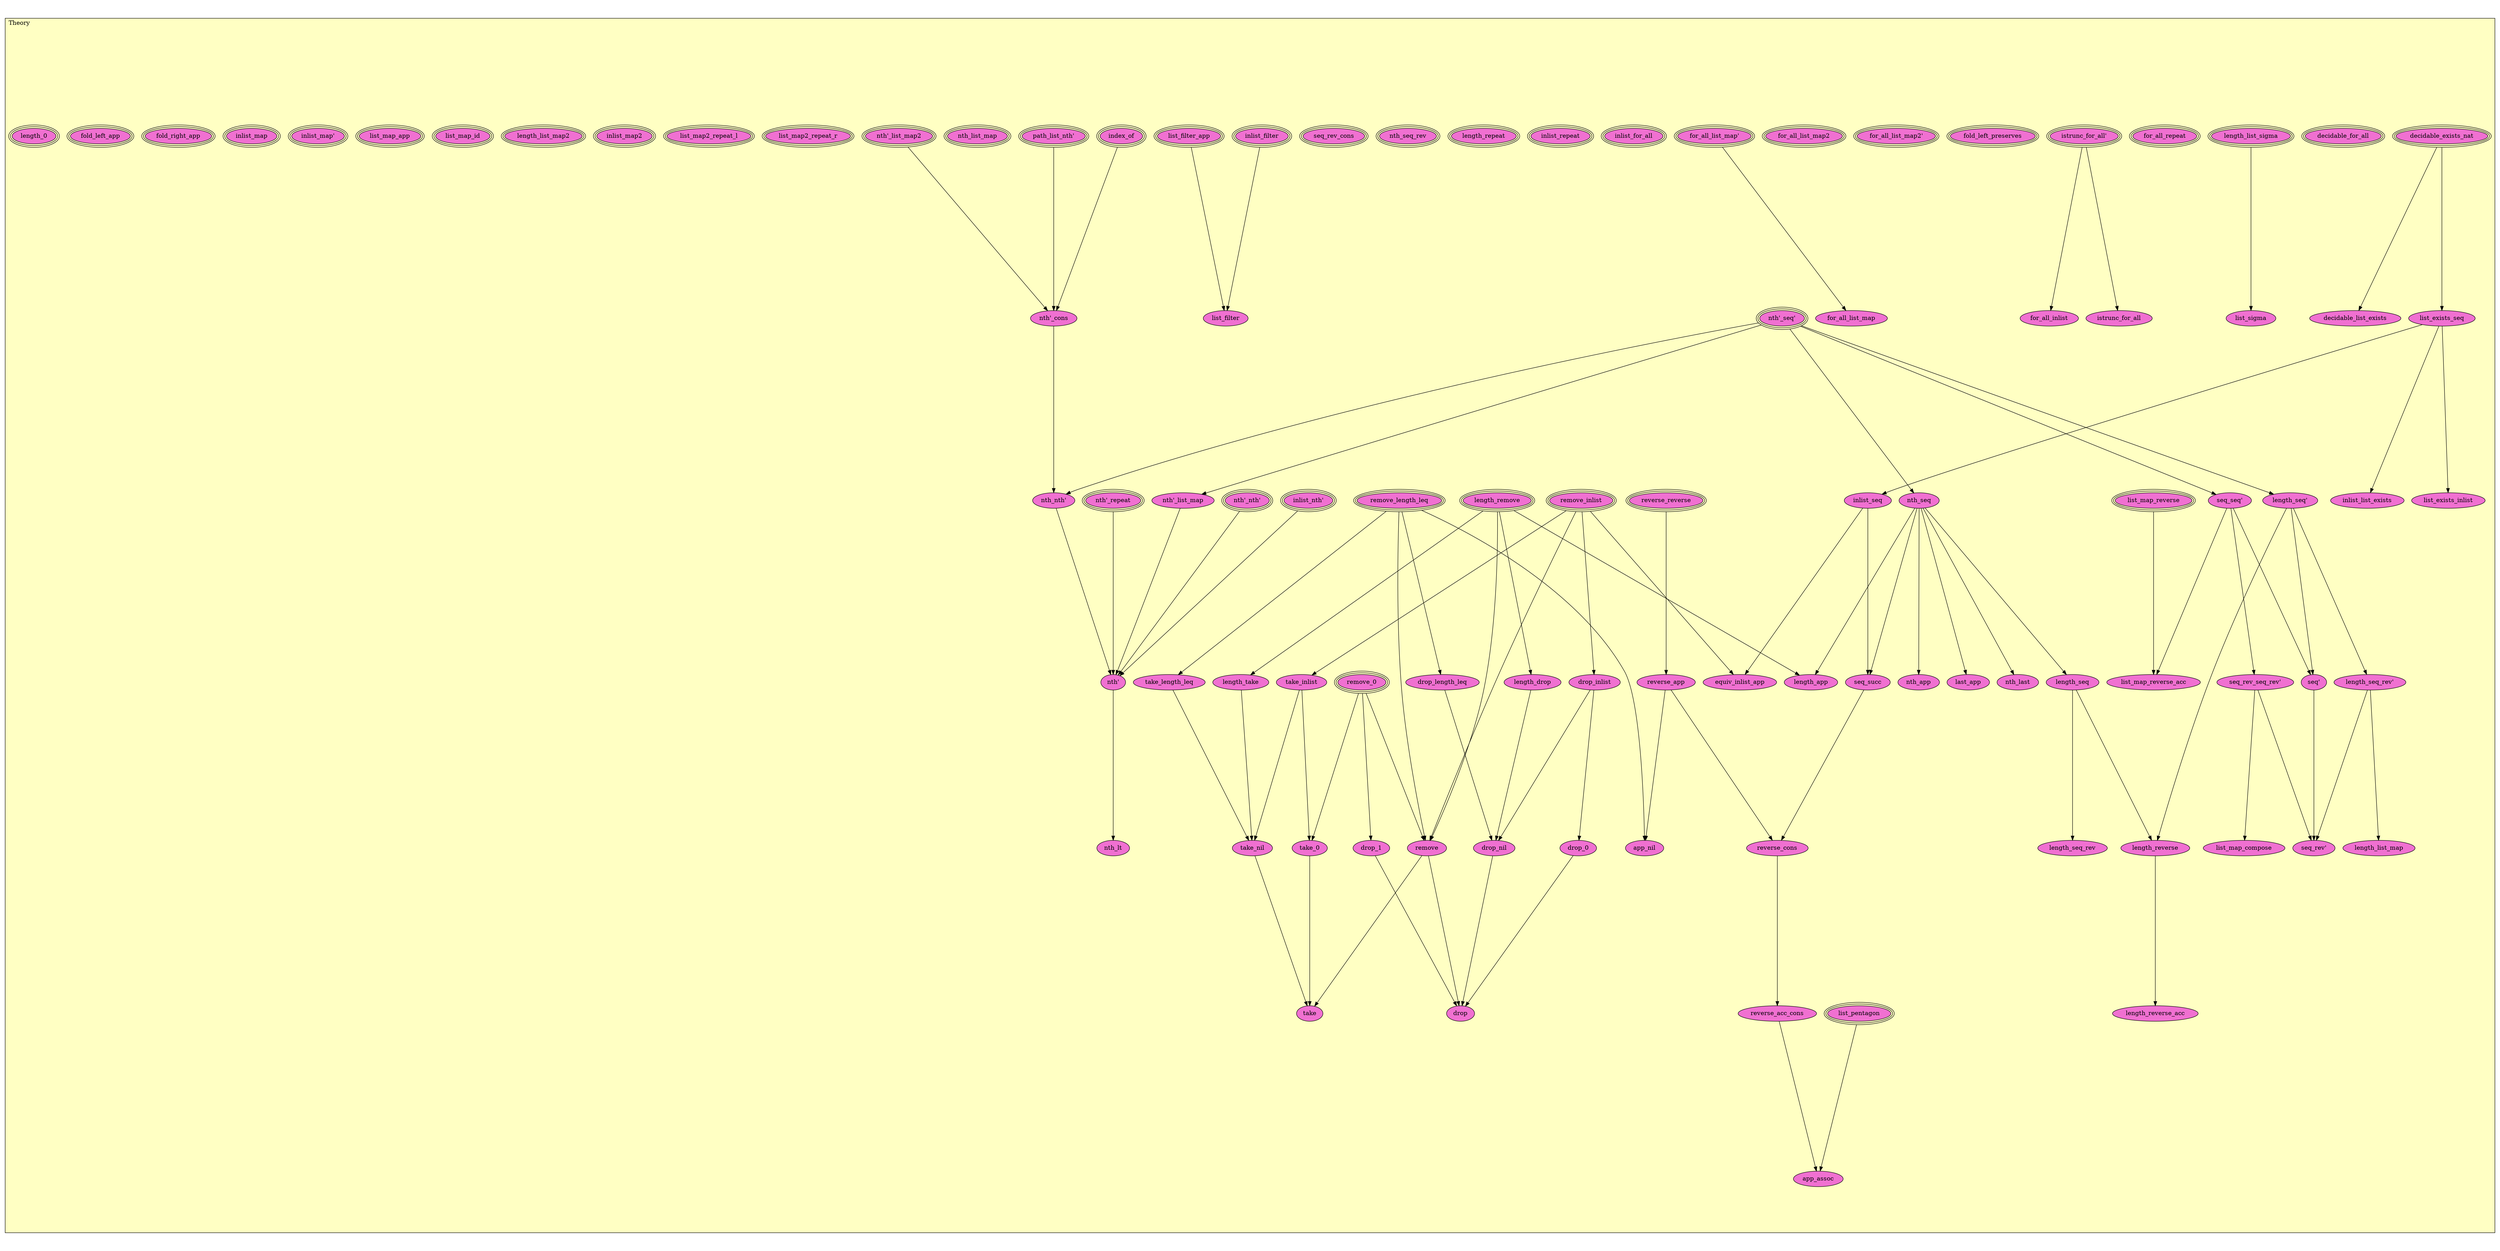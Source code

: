 digraph HoTT_Spaces_List_Theory {
  graph [ratio=0.5]
  node [style=filled]
Theory_decidable_exists_nat [label="decidable_exists_nat", URL=<Theory.html#decidable_exists_nat>, peripheries=3, fillcolor="#F070D1"] ;
Theory_list_exists_seq [label="list_exists_seq", URL=<Theory.html#list_exists_seq>, fillcolor="#F070D1"] ;
Theory_list_exists_inlist [label="list_exists_inlist", URL=<Theory.html#list_exists_inlist>, fillcolor="#F070D1"] ;
Theory_inlist_list_exists [label="inlist_list_exists", URL=<Theory.html#inlist_list_exists>, fillcolor="#F070D1"] ;
Theory_decidable_list_exists [label="decidable_list_exists", URL=<Theory.html#decidable_list_exists>, fillcolor="#F070D1"] ;
Theory_decidable_for_all [label="decidable_for_all", URL=<Theory.html#decidable_for_all>, peripheries=3, fillcolor="#F070D1"] ;
Theory_length_list_sigma [label="length_list_sigma", URL=<Theory.html#length_list_sigma>, peripheries=3, fillcolor="#F070D1"] ;
Theory_list_sigma [label="list_sigma", URL=<Theory.html#list_sigma>, fillcolor="#F070D1"] ;
Theory_for_all_repeat [label="for_all_repeat", URL=<Theory.html#for_all_repeat>, peripheries=3, fillcolor="#F070D1"] ;
Theory_istrunc_for_all_ [label="istrunc_for_all'", URL=<Theory.html#istrunc_for_all'>, peripheries=3, fillcolor="#F070D1"] ;
Theory_istrunc_for_all [label="istrunc_for_all", URL=<Theory.html#istrunc_for_all>, fillcolor="#F070D1"] ;
Theory_fold_left_preserves [label="fold_left_preserves", URL=<Theory.html#fold_left_preserves>, peripheries=3, fillcolor="#F070D1"] ;
Theory_for_all_list_map2_ [label="for_all_list_map2'", URL=<Theory.html#for_all_list_map2'>, peripheries=3, fillcolor="#F070D1"] ;
Theory_for_all_list_map2 [label="for_all_list_map2", URL=<Theory.html#for_all_list_map2>, peripheries=3, fillcolor="#F070D1"] ;
Theory_for_all_list_map_ [label="for_all_list_map'", URL=<Theory.html#for_all_list_map'>, peripheries=3, fillcolor="#F070D1"] ;
Theory_for_all_list_map [label="for_all_list_map", URL=<Theory.html#for_all_list_map>, fillcolor="#F070D1"] ;
Theory_inlist_for_all [label="inlist_for_all", URL=<Theory.html#inlist_for_all>, peripheries=3, fillcolor="#F070D1"] ;
Theory_for_all_inlist [label="for_all_inlist", URL=<Theory.html#for_all_inlist>, fillcolor="#F070D1"] ;
Theory_inlist_repeat [label="inlist_repeat", URL=<Theory.html#inlist_repeat>, peripheries=3, fillcolor="#F070D1"] ;
Theory_length_repeat [label="length_repeat", URL=<Theory.html#length_repeat>, peripheries=3, fillcolor="#F070D1"] ;
Theory_inlist_seq [label="inlist_seq", URL=<Theory.html#inlist_seq>, fillcolor="#F070D1"] ;
Theory_nth__seq_ [label="nth'_seq'", URL=<Theory.html#nth'_seq'>, peripheries=3, fillcolor="#F070D1"] ;
Theory_nth_seq [label="nth_seq", URL=<Theory.html#nth_seq>, fillcolor="#F070D1"] ;
Theory_nth_seq_rev [label="nth_seq_rev", URL=<Theory.html#nth_seq_rev>, peripheries=3, fillcolor="#F070D1"] ;
Theory_seq_seq_ [label="seq_seq'", URL=<Theory.html#seq_seq'>, fillcolor="#F070D1"] ;
Theory_seq_rev_seq_rev_ [label="seq_rev_seq_rev'", URL=<Theory.html#seq_rev_seq_rev'>, fillcolor="#F070D1"] ;
Theory_length_seq_ [label="length_seq'", URL=<Theory.html#length_seq'>, fillcolor="#F070D1"] ;
Theory_length_seq_rev_ [label="length_seq_rev'", URL=<Theory.html#length_seq_rev'>, fillcolor="#F070D1"] ;
Theory_seq_ [label="seq'", URL=<Theory.html#seq'>, fillcolor="#F070D1"] ;
Theory_seq_rev_ [label="seq_rev'", URL=<Theory.html#seq_rev'>, fillcolor="#F070D1"] ;
Theory_seq_succ [label="seq_succ", URL=<Theory.html#seq_succ>, fillcolor="#F070D1"] ;
Theory_seq_rev_cons [label="seq_rev_cons", URL=<Theory.html#seq_rev_cons>, peripheries=3, fillcolor="#F070D1"] ;
Theory_length_seq [label="length_seq", URL=<Theory.html#length_seq>, fillcolor="#F070D1"] ;
Theory_length_seq_rev [label="length_seq_rev", URL=<Theory.html#length_seq_rev>, fillcolor="#F070D1"] ;
Theory_list_filter_app [label="list_filter_app", URL=<Theory.html#list_filter_app>, peripheries=3, fillcolor="#F070D1"] ;
Theory_inlist_filter [label="inlist_filter", URL=<Theory.html#inlist_filter>, peripheries=3, fillcolor="#F070D1"] ;
Theory_list_filter [label="list_filter", URL=<Theory.html#list_filter>, fillcolor="#F070D1"] ;
Theory_remove_inlist [label="remove_inlist", URL=<Theory.html#remove_inlist>, peripheries=3, fillcolor="#F070D1"] ;
Theory_length_remove [label="length_remove", URL=<Theory.html#length_remove>, peripheries=3, fillcolor="#F070D1"] ;
Theory_remove_length_leq [label="remove_length_leq", URL=<Theory.html#remove_length_leq>, peripheries=3, fillcolor="#F070D1"] ;
Theory_remove_0 [label="remove_0", URL=<Theory.html#remove_0>, peripheries=3, fillcolor="#F070D1"] ;
Theory_remove [label="remove", URL=<Theory.html#remove>, fillcolor="#F070D1"] ;
Theory_take_inlist [label="take_inlist", URL=<Theory.html#take_inlist>, fillcolor="#F070D1"] ;
Theory_length_take [label="length_take", URL=<Theory.html#length_take>, fillcolor="#F070D1"] ;
Theory_take_length_leq [label="take_length_leq", URL=<Theory.html#take_length_leq>, fillcolor="#F070D1"] ;
Theory_take_nil [label="take_nil", URL=<Theory.html#take_nil>, fillcolor="#F070D1"] ;
Theory_take_0 [label="take_0", URL=<Theory.html#take_0>, fillcolor="#F070D1"] ;
Theory_take [label="take", URL=<Theory.html#take>, fillcolor="#F070D1"] ;
Theory_drop_inlist [label="drop_inlist", URL=<Theory.html#drop_inlist>, fillcolor="#F070D1"] ;
Theory_length_drop [label="length_drop", URL=<Theory.html#length_drop>, fillcolor="#F070D1"] ;
Theory_drop_length_leq [label="drop_length_leq", URL=<Theory.html#drop_length_leq>, fillcolor="#F070D1"] ;
Theory_drop_nil [label="drop_nil", URL=<Theory.html#drop_nil>, fillcolor="#F070D1"] ;
Theory_drop_1 [label="drop_1", URL=<Theory.html#drop_1>, fillcolor="#F070D1"] ;
Theory_drop_0 [label="drop_0", URL=<Theory.html#drop_0>, fillcolor="#F070D1"] ;
Theory_drop [label="drop", URL=<Theory.html#drop>, fillcolor="#F070D1"] ;
Theory_last_app [label="last_app", URL=<Theory.html#last_app>, fillcolor="#F070D1"] ;
Theory_nth_last [label="nth_last", URL=<Theory.html#nth_last>, fillcolor="#F070D1"] ;
Theory_nth_app [label="nth_app", URL=<Theory.html#nth_app>, fillcolor="#F070D1"] ;
Theory_path_list_nth_ [label="path_list_nth'", URL=<Theory.html#path_list_nth'>, peripheries=3, fillcolor="#F070D1"] ;
Theory_nth__repeat [label="nth'_repeat", URL=<Theory.html#nth'_repeat>, peripheries=3, fillcolor="#F070D1"] ;
Theory_nth__list_map2 [label="nth'_list_map2", URL=<Theory.html#nth'_list_map2>, peripheries=3, fillcolor="#F070D1"] ;
Theory_nth__list_map [label="nth'_list_map", URL=<Theory.html#nth'_list_map>, fillcolor="#F070D1"] ;
Theory_nth_list_map [label="nth_list_map", URL=<Theory.html#nth_list_map>, peripheries=3, fillcolor="#F070D1"] ;
Theory_index_of [label="index_of", URL=<Theory.html#index_of>, peripheries=3, fillcolor="#F070D1"] ;
Theory_nth__cons [label="nth'_cons", URL=<Theory.html#nth'_cons>, fillcolor="#F070D1"] ;
Theory_nth_nth_ [label="nth_nth'", URL=<Theory.html#nth_nth'>, fillcolor="#F070D1"] ;
Theory_inlist_nth_ [label="inlist_nth'", URL=<Theory.html#inlist_nth'>, peripheries=3, fillcolor="#F070D1"] ;
Theory_nth__nth_ [label="nth'_nth'", URL=<Theory.html#nth'_nth'>, peripheries=3, fillcolor="#F070D1"] ;
Theory_nth_ [label="nth'", URL=<Theory.html#nth'>, fillcolor="#F070D1"] ;
Theory_nth_lt [label="nth_lt", URL=<Theory.html#nth_lt>, fillcolor="#F070D1"] ;
Theory_reverse_reverse [label="reverse_reverse", URL=<Theory.html#reverse_reverse>, peripheries=3, fillcolor="#F070D1"] ;
Theory_reverse_app [label="reverse_app", URL=<Theory.html#reverse_app>, fillcolor="#F070D1"] ;
Theory_reverse_cons [label="reverse_cons", URL=<Theory.html#reverse_cons>, fillcolor="#F070D1"] ;
Theory_reverse_acc_cons [label="reverse_acc_cons", URL=<Theory.html#reverse_acc_cons>, fillcolor="#F070D1"] ;
Theory_list_map_reverse [label="list_map_reverse", URL=<Theory.html#list_map_reverse>, peripheries=3, fillcolor="#F070D1"] ;
Theory_list_map_reverse_acc [label="list_map_reverse_acc", URL=<Theory.html#list_map_reverse_acc>, fillcolor="#F070D1"] ;
Theory_length_reverse [label="length_reverse", URL=<Theory.html#length_reverse>, fillcolor="#F070D1"] ;
Theory_length_reverse_acc [label="length_reverse_acc", URL=<Theory.html#length_reverse_acc>, fillcolor="#F070D1"] ;
Theory_list_map2_repeat_r [label="list_map2_repeat_r", URL=<Theory.html#list_map2_repeat_r>, peripheries=3, fillcolor="#F070D1"] ;
Theory_list_map2_repeat_l [label="list_map2_repeat_l", URL=<Theory.html#list_map2_repeat_l>, peripheries=3, fillcolor="#F070D1"] ;
Theory_inlist_map2 [label="inlist_map2", URL=<Theory.html#inlist_map2>, peripheries=3, fillcolor="#F070D1"] ;
Theory_length_list_map2 [label="length_list_map2", URL=<Theory.html#length_list_map2>, peripheries=3, fillcolor="#F070D1"] ;
Theory_list_map_compose [label="list_map_compose", URL=<Theory.html#list_map_compose>, fillcolor="#F070D1"] ;
Theory_list_map_id [label="list_map_id", URL=<Theory.html#list_map_id>, peripheries=3, fillcolor="#F070D1"] ;
Theory_list_map_app [label="list_map_app", URL=<Theory.html#list_map_app>, peripheries=3, fillcolor="#F070D1"] ;
Theory_inlist_map_ [label="inlist_map'", URL=<Theory.html#inlist_map'>, peripheries=3, fillcolor="#F070D1"] ;
Theory_inlist_map [label="inlist_map", URL=<Theory.html#inlist_map>, peripheries=3, fillcolor="#F070D1"] ;
Theory_length_list_map [label="length_list_map", URL=<Theory.html#length_list_map>, fillcolor="#F070D1"] ;
Theory_fold_right_app [label="fold_right_app", URL=<Theory.html#fold_right_app>, peripheries=3, fillcolor="#F070D1"] ;
Theory_fold_left_app [label="fold_left_app", URL=<Theory.html#fold_left_app>, peripheries=3, fillcolor="#F070D1"] ;
Theory_equiv_inlist_app [label="equiv_inlist_app", URL=<Theory.html#equiv_inlist_app>, fillcolor="#F070D1"] ;
Theory_length_app [label="length_app", URL=<Theory.html#length_app>, fillcolor="#F070D1"] ;
Theory_list_pentagon [label="list_pentagon", URL=<Theory.html#list_pentagon>, peripheries=3, fillcolor="#F070D1"] ;
Theory_app_assoc [label="app_assoc", URL=<Theory.html#app_assoc>, fillcolor="#F070D1"] ;
Theory_app_nil [label="app_nil", URL=<Theory.html#app_nil>, fillcolor="#F070D1"] ;
Theory_length_0 [label="length_0", URL=<Theory.html#length_0>, peripheries=3, fillcolor="#F070D1"] ;
  Theory_decidable_exists_nat -> Theory_list_exists_seq [] ;
  Theory_decidable_exists_nat -> Theory_decidable_list_exists [] ;
  Theory_list_exists_seq -> Theory_list_exists_inlist [] ;
  Theory_list_exists_seq -> Theory_inlist_list_exists [] ;
  Theory_list_exists_seq -> Theory_inlist_seq [] ;
  Theory_length_list_sigma -> Theory_list_sigma [] ;
  Theory_istrunc_for_all_ -> Theory_istrunc_for_all [] ;
  Theory_istrunc_for_all_ -> Theory_for_all_inlist [] ;
  Theory_for_all_list_map_ -> Theory_for_all_list_map [] ;
  Theory_inlist_seq -> Theory_seq_succ [] ;
  Theory_inlist_seq -> Theory_equiv_inlist_app [] ;
  Theory_nth__seq_ -> Theory_nth_seq [] ;
  Theory_nth__seq_ -> Theory_seq_seq_ [] ;
  Theory_nth__seq_ -> Theory_length_seq_ [] ;
  Theory_nth__seq_ -> Theory_nth__list_map [] ;
  Theory_nth__seq_ -> Theory_nth_nth_ [] ;
  Theory_nth_seq -> Theory_seq_succ [] ;
  Theory_nth_seq -> Theory_length_seq [] ;
  Theory_nth_seq -> Theory_last_app [] ;
  Theory_nth_seq -> Theory_nth_last [] ;
  Theory_nth_seq -> Theory_nth_app [] ;
  Theory_nth_seq -> Theory_length_app [] ;
  Theory_seq_seq_ -> Theory_seq_rev_seq_rev_ [] ;
  Theory_seq_seq_ -> Theory_seq_ [] ;
  Theory_seq_seq_ -> Theory_list_map_reverse_acc [] ;
  Theory_seq_rev_seq_rev_ -> Theory_seq_rev_ [] ;
  Theory_seq_rev_seq_rev_ -> Theory_list_map_compose [] ;
  Theory_length_seq_ -> Theory_length_seq_rev_ [] ;
  Theory_length_seq_ -> Theory_seq_ [] ;
  Theory_length_seq_ -> Theory_length_reverse [] ;
  Theory_length_seq_rev_ -> Theory_seq_rev_ [] ;
  Theory_length_seq_rev_ -> Theory_length_list_map [] ;
  Theory_seq_ -> Theory_seq_rev_ [] ;
  Theory_seq_succ -> Theory_reverse_cons [] ;
  Theory_length_seq -> Theory_length_seq_rev [] ;
  Theory_length_seq -> Theory_length_reverse [] ;
  Theory_list_filter_app -> Theory_list_filter [] ;
  Theory_inlist_filter -> Theory_list_filter [] ;
  Theory_remove_inlist -> Theory_remove [] ;
  Theory_remove_inlist -> Theory_take_inlist [] ;
  Theory_remove_inlist -> Theory_drop_inlist [] ;
  Theory_remove_inlist -> Theory_equiv_inlist_app [] ;
  Theory_length_remove -> Theory_remove [] ;
  Theory_length_remove -> Theory_length_take [] ;
  Theory_length_remove -> Theory_length_drop [] ;
  Theory_length_remove -> Theory_length_app [] ;
  Theory_remove_length_leq -> Theory_remove [] ;
  Theory_remove_length_leq -> Theory_take_length_leq [] ;
  Theory_remove_length_leq -> Theory_drop_length_leq [] ;
  Theory_remove_length_leq -> Theory_app_nil [] ;
  Theory_remove_0 -> Theory_remove [] ;
  Theory_remove_0 -> Theory_take_0 [] ;
  Theory_remove_0 -> Theory_drop_1 [] ;
  Theory_remove -> Theory_take [] ;
  Theory_remove -> Theory_drop [] ;
  Theory_take_inlist -> Theory_take_nil [] ;
  Theory_take_inlist -> Theory_take_0 [] ;
  Theory_length_take -> Theory_take_nil [] ;
  Theory_take_length_leq -> Theory_take_nil [] ;
  Theory_take_nil -> Theory_take [] ;
  Theory_take_0 -> Theory_take [] ;
  Theory_drop_inlist -> Theory_drop_nil [] ;
  Theory_drop_inlist -> Theory_drop_0 [] ;
  Theory_length_drop -> Theory_drop_nil [] ;
  Theory_drop_length_leq -> Theory_drop_nil [] ;
  Theory_drop_nil -> Theory_drop [] ;
  Theory_drop_1 -> Theory_drop [] ;
  Theory_drop_0 -> Theory_drop [] ;
  Theory_path_list_nth_ -> Theory_nth__cons [] ;
  Theory_nth__repeat -> Theory_nth_ [] ;
  Theory_nth__list_map2 -> Theory_nth__cons [] ;
  Theory_nth__list_map -> Theory_nth_ [] ;
  Theory_index_of -> Theory_nth__cons [] ;
  Theory_nth__cons -> Theory_nth_nth_ [] ;
  Theory_nth_nth_ -> Theory_nth_ [] ;
  Theory_inlist_nth_ -> Theory_nth_ [] ;
  Theory_nth__nth_ -> Theory_nth_ [] ;
  Theory_nth_ -> Theory_nth_lt [] ;
  Theory_reverse_reverse -> Theory_reverse_app [] ;
  Theory_reverse_app -> Theory_reverse_cons [] ;
  Theory_reverse_app -> Theory_app_nil [] ;
  Theory_reverse_cons -> Theory_reverse_acc_cons [] ;
  Theory_reverse_acc_cons -> Theory_app_assoc [] ;
  Theory_list_map_reverse -> Theory_list_map_reverse_acc [] ;
  Theory_length_reverse -> Theory_length_reverse_acc [] ;
  Theory_list_pentagon -> Theory_app_assoc [] ;
subgraph cluster_Theory { label="Theory"; fillcolor="#FFFFC3"; labeljust=l; style=filled 
Theory_length_0; Theory_app_nil; Theory_app_assoc; Theory_list_pentagon; Theory_length_app; Theory_equiv_inlist_app; Theory_fold_left_app; Theory_fold_right_app; Theory_length_list_map; Theory_inlist_map; Theory_inlist_map_; Theory_list_map_app; Theory_list_map_id; Theory_list_map_compose; Theory_length_list_map2; Theory_inlist_map2; Theory_list_map2_repeat_l; Theory_list_map2_repeat_r; Theory_length_reverse_acc; Theory_length_reverse; Theory_list_map_reverse_acc; Theory_list_map_reverse; Theory_reverse_acc_cons; Theory_reverse_cons; Theory_reverse_app; Theory_reverse_reverse; Theory_nth_lt; Theory_nth_; Theory_nth__nth_; Theory_inlist_nth_; Theory_nth_nth_; Theory_nth__cons; Theory_index_of; Theory_nth_list_map; Theory_nth__list_map; Theory_nth__list_map2; Theory_nth__repeat; Theory_path_list_nth_; Theory_nth_app; Theory_nth_last; Theory_last_app; Theory_drop; Theory_drop_0; Theory_drop_1; Theory_drop_nil; Theory_drop_length_leq; Theory_length_drop; Theory_drop_inlist; Theory_take; Theory_take_0; Theory_take_nil; Theory_take_length_leq; Theory_length_take; Theory_take_inlist; Theory_remove; Theory_remove_0; Theory_remove_length_leq; Theory_length_remove; Theory_remove_inlist; Theory_list_filter; Theory_inlist_filter; Theory_list_filter_app; Theory_length_seq_rev; Theory_length_seq; Theory_seq_rev_cons; Theory_seq_succ; Theory_seq_rev_; Theory_seq_; Theory_length_seq_rev_; Theory_length_seq_; Theory_seq_rev_seq_rev_; Theory_seq_seq_; Theory_nth_seq_rev; Theory_nth_seq; Theory_nth__seq_; Theory_inlist_seq; Theory_length_repeat; Theory_inlist_repeat; Theory_for_all_inlist; Theory_inlist_for_all; Theory_for_all_list_map; Theory_for_all_list_map_; Theory_for_all_list_map2; Theory_for_all_list_map2_; Theory_fold_left_preserves; Theory_istrunc_for_all; Theory_istrunc_for_all_; Theory_for_all_repeat; Theory_list_sigma; Theory_length_list_sigma; Theory_decidable_for_all; Theory_decidable_list_exists; Theory_inlist_list_exists; Theory_list_exists_inlist; Theory_list_exists_seq; Theory_decidable_exists_nat; };
} /* END */
